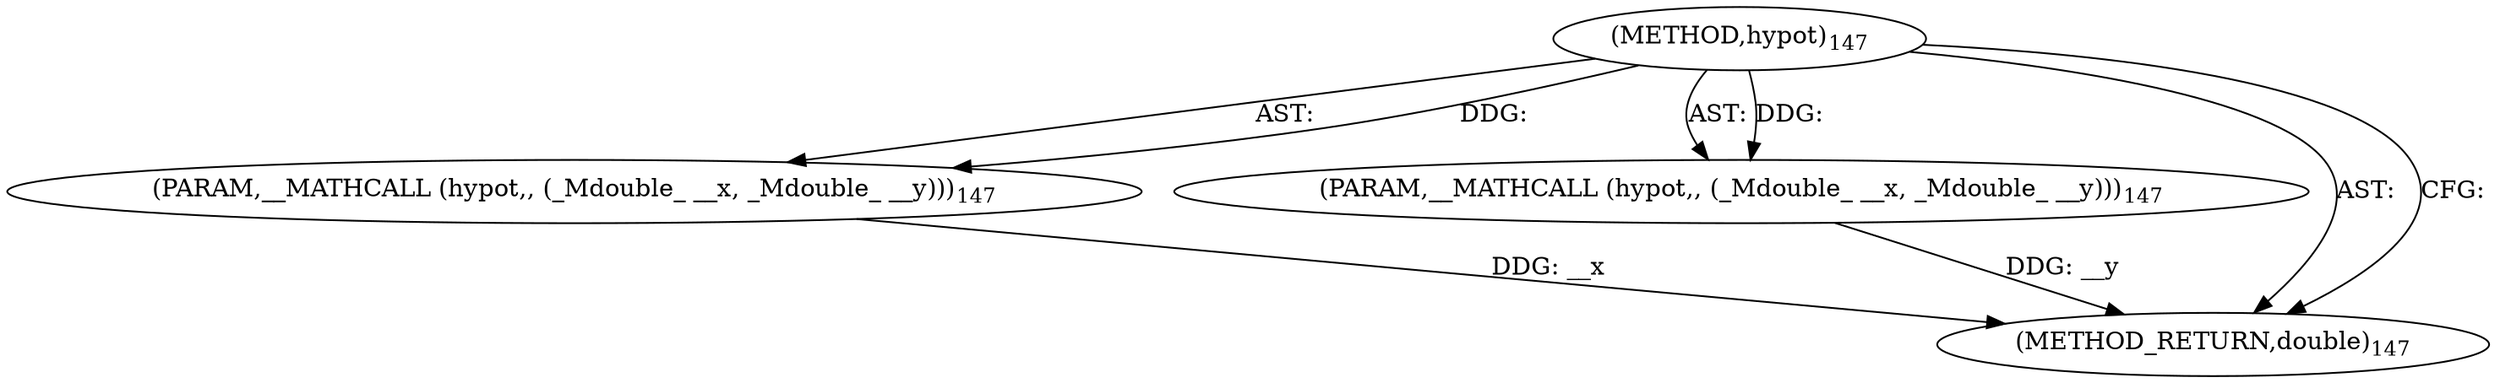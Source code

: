 digraph "hypot" {  
"20564" [label = <(METHOD,hypot)<SUB>147</SUB>> ]
"20565" [label = <(PARAM,__MATHCALL (hypot,, (_Mdouble_ __x, _Mdouble_ __y)))<SUB>147</SUB>> ]
"20566" [label = <(PARAM,__MATHCALL (hypot,, (_Mdouble_ __x, _Mdouble_ __y)))<SUB>147</SUB>> ]
"20567" [label = <(METHOD_RETURN,double)<SUB>147</SUB>> ]
  "20564" -> "20565"  [ label = "AST: "] 
  "20564" -> "20566"  [ label = "AST: "] 
  "20564" -> "20567"  [ label = "AST: "] 
  "20564" -> "20567"  [ label = "CFG: "] 
  "20565" -> "20567"  [ label = "DDG: __x"] 
  "20566" -> "20567"  [ label = "DDG: __y"] 
  "20564" -> "20565"  [ label = "DDG: "] 
  "20564" -> "20566"  [ label = "DDG: "] 
}
